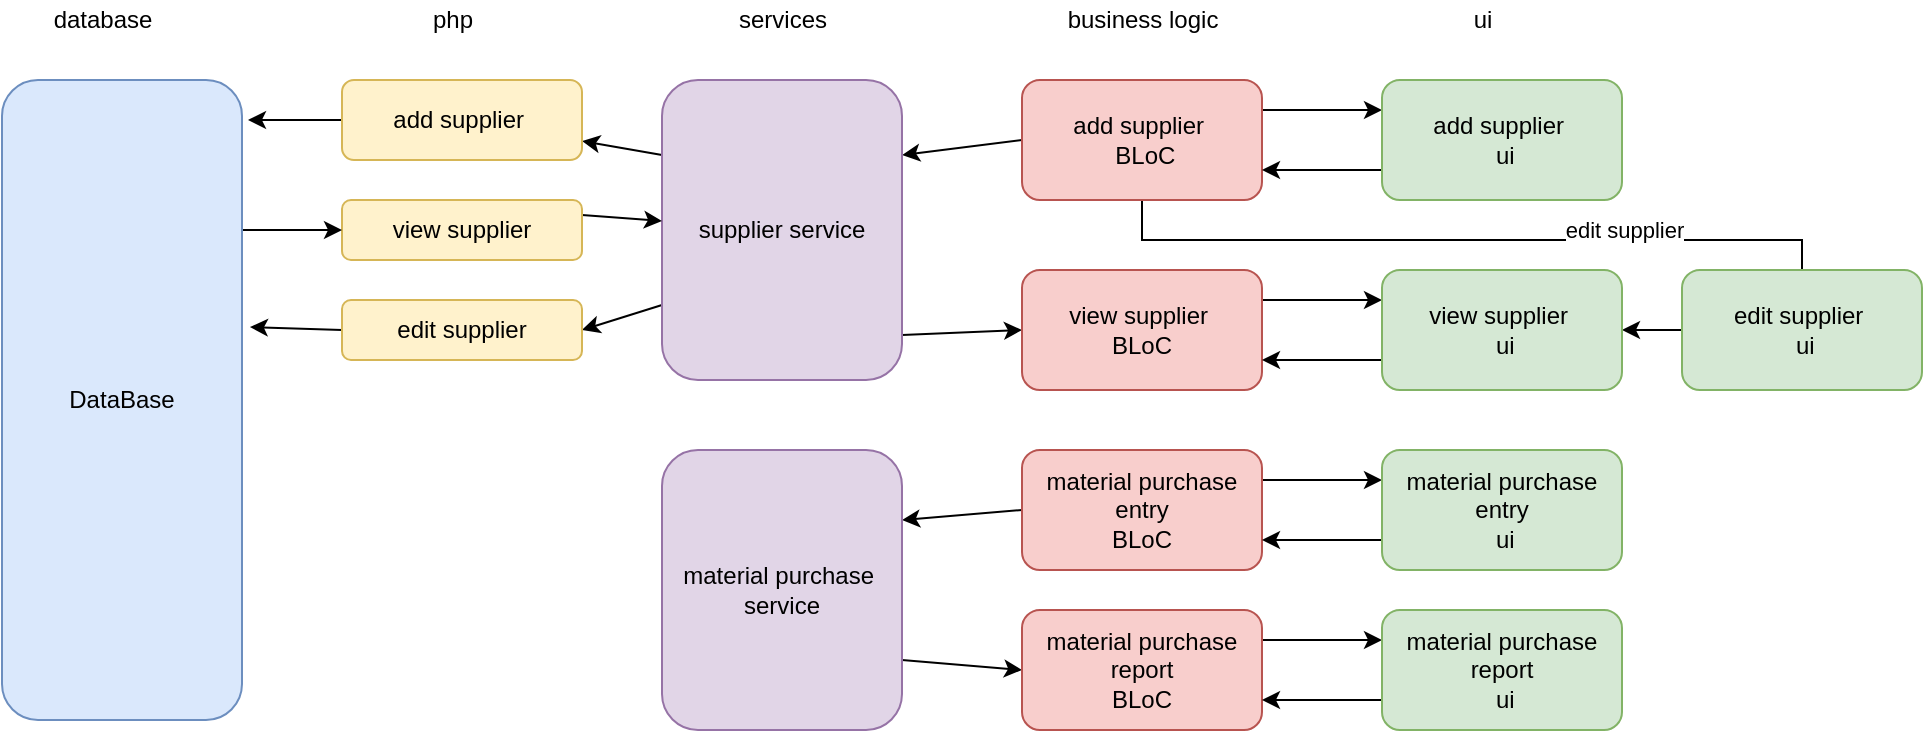 <mxfile version="13.6.2" type="device"><diagram id="eTsLAmRzgt0NEoUe1643" name="Page-1"><mxGraphModel dx="1038" dy="1747" grid="1" gridSize="10" guides="1" tooltips="1" connect="1" arrows="1" fold="1" page="1" pageScale="1" pageWidth="850" pageHeight="1100" math="0" shadow="0"><root><mxCell id="0"/><mxCell id="1" parent="0"/><mxCell id="3oENLIzxQkqziKvgjuxr-4" style="edgeStyle=orthogonalEdgeStyle;rounded=0;orthogonalLoop=1;jettySize=auto;html=1;exitX=1;exitY=0.25;exitDx=0;exitDy=0;entryX=0;entryY=0.25;entryDx=0;entryDy=0;" parent="1" source="3oENLIzxQkqziKvgjuxr-1" target="3oENLIzxQkqziKvgjuxr-3" edge="1"><mxGeometry relative="1" as="geometry"/></mxCell><mxCell id="2A0XWd3mvtC56edxJbaD-19" style="edgeStyle=none;rounded=0;orthogonalLoop=1;jettySize=auto;html=1;exitX=0;exitY=0.5;exitDx=0;exitDy=0;entryX=1;entryY=0.25;entryDx=0;entryDy=0;" parent="1" source="3oENLIzxQkqziKvgjuxr-1" target="3oENLIzxQkqziKvgjuxr-2" edge="1"><mxGeometry relative="1" as="geometry"/></mxCell><mxCell id="3oENLIzxQkqziKvgjuxr-1" value="material purchase entry&lt;br&gt;BLoC" style="rounded=1;whiteSpace=wrap;html=1;fillColor=#f8cecc;strokeColor=#b85450;" parent="1" vertex="1"><mxGeometry x="570" y="-695" width="120" height="60" as="geometry"/></mxCell><mxCell id="2A0XWd3mvtC56edxJbaD-18" style="edgeStyle=none;rounded=0;orthogonalLoop=1;jettySize=auto;html=1;exitX=1;exitY=0.75;exitDx=0;exitDy=0;entryX=0;entryY=0.5;entryDx=0;entryDy=0;" parent="1" source="3oENLIzxQkqziKvgjuxr-2" target="2A0XWd3mvtC56edxJbaD-3" edge="1"><mxGeometry relative="1" as="geometry"/></mxCell><mxCell id="3oENLIzxQkqziKvgjuxr-2" value="material purchase&amp;nbsp; service" style="rounded=1;whiteSpace=wrap;html=1;fillColor=#e1d5e7;strokeColor=#9673a6;" parent="1" vertex="1"><mxGeometry x="390" y="-695" width="120" height="140" as="geometry"/></mxCell><mxCell id="3oENLIzxQkqziKvgjuxr-5" style="edgeStyle=orthogonalEdgeStyle;rounded=0;orthogonalLoop=1;jettySize=auto;html=1;exitX=0;exitY=0.75;exitDx=0;exitDy=0;entryX=1;entryY=0.75;entryDx=0;entryDy=0;" parent="1" source="3oENLIzxQkqziKvgjuxr-3" target="3oENLIzxQkqziKvgjuxr-1" edge="1"><mxGeometry relative="1" as="geometry"/></mxCell><mxCell id="3oENLIzxQkqziKvgjuxr-3" value="material purchase entry&lt;br&gt;&amp;nbsp;ui" style="rounded=1;whiteSpace=wrap;html=1;fillColor=#d5e8d4;strokeColor=#82b366;" parent="1" vertex="1"><mxGeometry x="750" y="-695" width="120" height="60" as="geometry"/></mxCell><mxCell id="2A0XWd3mvtC56edxJbaD-1" style="edgeStyle=orthogonalEdgeStyle;rounded=0;orthogonalLoop=1;jettySize=auto;html=1;exitX=1;exitY=0.25;exitDx=0;exitDy=0;entryX=0;entryY=0.25;entryDx=0;entryDy=0;" parent="1" source="2A0XWd3mvtC56edxJbaD-3" target="2A0XWd3mvtC56edxJbaD-7" edge="1"><mxGeometry relative="1" as="geometry"/></mxCell><mxCell id="2A0XWd3mvtC56edxJbaD-3" value="material purchase report&lt;br&gt;BLoC" style="rounded=1;whiteSpace=wrap;html=1;fillColor=#f8cecc;strokeColor=#b85450;" parent="1" vertex="1"><mxGeometry x="570" y="-615" width="120" height="60" as="geometry"/></mxCell><mxCell id="2A0XWd3mvtC56edxJbaD-6" style="edgeStyle=orthogonalEdgeStyle;rounded=0;orthogonalLoop=1;jettySize=auto;html=1;exitX=0;exitY=0.75;exitDx=0;exitDy=0;entryX=1;entryY=0.75;entryDx=0;entryDy=0;" parent="1" source="2A0XWd3mvtC56edxJbaD-7" target="2A0XWd3mvtC56edxJbaD-3" edge="1"><mxGeometry relative="1" as="geometry"/></mxCell><mxCell id="2A0XWd3mvtC56edxJbaD-7" value="material purchase report&lt;br&gt;&amp;nbsp;ui" style="rounded=1;whiteSpace=wrap;html=1;fillColor=#d5e8d4;strokeColor=#82b366;" parent="1" vertex="1"><mxGeometry x="750" y="-615" width="120" height="60" as="geometry"/></mxCell><mxCell id="gmSCb5_B7mzOCYZyHjAd-1" style="edgeStyle=orthogonalEdgeStyle;rounded=0;orthogonalLoop=1;jettySize=auto;html=1;exitX=1;exitY=0.25;exitDx=0;exitDy=0;entryX=0;entryY=0.25;entryDx=0;entryDy=0;" parent="1" source="gmSCb5_B7mzOCYZyHjAd-3" target="gmSCb5_B7mzOCYZyHjAd-7" edge="1"><mxGeometry relative="1" as="geometry"/></mxCell><mxCell id="gmSCb5_B7mzOCYZyHjAd-2" style="edgeStyle=none;rounded=0;orthogonalLoop=1;jettySize=auto;html=1;exitX=0;exitY=0.5;exitDx=0;exitDy=0;entryX=1;entryY=0.25;entryDx=0;entryDy=0;" parent="1" source="gmSCb5_B7mzOCYZyHjAd-3" target="gmSCb5_B7mzOCYZyHjAd-5" edge="1"><mxGeometry relative="1" as="geometry"/></mxCell><mxCell id="lNK4uw95s2zBmtchaWa2-7" style="edgeStyle=orthogonalEdgeStyle;rounded=0;orthogonalLoop=1;jettySize=auto;html=1;exitX=0.5;exitY=1;exitDx=0;exitDy=0;" parent="1" source="gmSCb5_B7mzOCYZyHjAd-3" target="gmSCb5_B7mzOCYZyHjAd-11" edge="1"><mxGeometry relative="1" as="geometry"><mxPoint x="630" y="-805" as="sourcePoint"/><Array as="points"><mxPoint x="630" y="-800"/><mxPoint x="960" y="-800"/><mxPoint x="960" y="-755"/></Array></mxGeometry></mxCell><mxCell id="lNK4uw95s2zBmtchaWa2-10" value="edit supplier" style="edgeLabel;html=1;align=center;verticalAlign=middle;resizable=0;points=[];" parent="lNK4uw95s2zBmtchaWa2-7" vertex="1" connectable="0"><mxGeometry x="0.189" y="4" relative="1" as="geometry"><mxPoint x="-28" y="-1" as="offset"/></mxGeometry></mxCell><mxCell id="gmSCb5_B7mzOCYZyHjAd-3" value="add supplier&amp;nbsp;&lt;br&gt;&amp;nbsp;BLoC" style="rounded=1;whiteSpace=wrap;html=1;fillColor=#f8cecc;strokeColor=#b85450;" parent="1" vertex="1"><mxGeometry x="570" y="-880" width="120" height="60" as="geometry"/></mxCell><mxCell id="gmSCb5_B7mzOCYZyHjAd-4" style="edgeStyle=none;rounded=0;orthogonalLoop=1;jettySize=auto;html=1;exitX=1;exitY=0.75;exitDx=0;exitDy=0;entryX=0;entryY=0.5;entryDx=0;entryDy=0;" parent="1" target="gmSCb5_B7mzOCYZyHjAd-9" edge="1"><mxGeometry relative="1" as="geometry"><mxPoint x="510" y="-752.5" as="sourcePoint"/></mxGeometry></mxCell><mxCell id="VlveE6bHe9cT3H7D8Ziz-4" style="rounded=0;orthogonalLoop=1;jettySize=auto;html=1;exitX=0;exitY=0.25;exitDx=0;exitDy=0;" parent="1" source="gmSCb5_B7mzOCYZyHjAd-5" target="VlveE6bHe9cT3H7D8Ziz-1" edge="1"><mxGeometry relative="1" as="geometry"/></mxCell><mxCell id="lNK4uw95s2zBmtchaWa2-5" style="edgeStyle=none;rounded=0;orthogonalLoop=1;jettySize=auto;html=1;exitX=0;exitY=0.75;exitDx=0;exitDy=0;entryX=1;entryY=0.5;entryDx=0;entryDy=0;" parent="1" source="gmSCb5_B7mzOCYZyHjAd-5" target="lNK4uw95s2zBmtchaWa2-1" edge="1"><mxGeometry relative="1" as="geometry"/></mxCell><mxCell id="gmSCb5_B7mzOCYZyHjAd-5" value="supplier service" style="rounded=1;whiteSpace=wrap;html=1;fillColor=#e1d5e7;strokeColor=#9673a6;" parent="1" vertex="1"><mxGeometry x="390" y="-880" width="120" height="150" as="geometry"/></mxCell><mxCell id="lNK4uw95s2zBmtchaWa2-8" style="edgeStyle=orthogonalEdgeStyle;rounded=0;orthogonalLoop=1;jettySize=auto;html=1;exitX=0;exitY=0.75;exitDx=0;exitDy=0;entryX=1;entryY=0.75;entryDx=0;entryDy=0;" parent="1" source="gmSCb5_B7mzOCYZyHjAd-7" target="gmSCb5_B7mzOCYZyHjAd-3" edge="1"><mxGeometry relative="1" as="geometry"/></mxCell><mxCell id="gmSCb5_B7mzOCYZyHjAd-7" value="add supplier&amp;nbsp;&lt;br&gt;&amp;nbsp;ui" style="rounded=1;whiteSpace=wrap;html=1;fillColor=#d5e8d4;strokeColor=#82b366;" parent="1" vertex="1"><mxGeometry x="750" y="-880" width="120" height="60" as="geometry"/></mxCell><mxCell id="gmSCb5_B7mzOCYZyHjAd-8" style="edgeStyle=orthogonalEdgeStyle;rounded=0;orthogonalLoop=1;jettySize=auto;html=1;exitX=1;exitY=0.25;exitDx=0;exitDy=0;entryX=0;entryY=0.25;entryDx=0;entryDy=0;" parent="1" source="gmSCb5_B7mzOCYZyHjAd-9" target="gmSCb5_B7mzOCYZyHjAd-11" edge="1"><mxGeometry relative="1" as="geometry"/></mxCell><mxCell id="gmSCb5_B7mzOCYZyHjAd-9" value="view supplier&amp;nbsp;&lt;br&gt;BLoC" style="rounded=1;whiteSpace=wrap;html=1;fillColor=#f8cecc;strokeColor=#b85450;" parent="1" vertex="1"><mxGeometry x="570" y="-785" width="120" height="60" as="geometry"/></mxCell><mxCell id="gmSCb5_B7mzOCYZyHjAd-10" style="edgeStyle=orthogonalEdgeStyle;rounded=0;orthogonalLoop=1;jettySize=auto;html=1;exitX=0;exitY=0.75;exitDx=0;exitDy=0;entryX=1;entryY=0.75;entryDx=0;entryDy=0;" parent="1" source="gmSCb5_B7mzOCYZyHjAd-11" target="gmSCb5_B7mzOCYZyHjAd-9" edge="1"><mxGeometry relative="1" as="geometry"/></mxCell><mxCell id="gmSCb5_B7mzOCYZyHjAd-11" value="view supplier&amp;nbsp;&lt;br&gt;&amp;nbsp;ui" style="rounded=1;whiteSpace=wrap;html=1;fillColor=#d5e8d4;strokeColor=#82b366;" parent="1" vertex="1"><mxGeometry x="750" y="-785" width="120" height="60" as="geometry"/></mxCell><mxCell id="lNK4uw95s2zBmtchaWa2-3" style="rounded=0;orthogonalLoop=1;jettySize=auto;html=1;exitX=0;exitY=0.5;exitDx=0;exitDy=0;" parent="1" source="VlveE6bHe9cT3H7D8Ziz-1" edge="1"><mxGeometry relative="1" as="geometry"><mxPoint x="183" y="-860" as="targetPoint"/></mxGeometry></mxCell><mxCell id="VlveE6bHe9cT3H7D8Ziz-1" value="add supplier&amp;nbsp;" style="rounded=1;whiteSpace=wrap;html=1;fillColor=#fff2cc;strokeColor=#d6b656;" parent="1" vertex="1"><mxGeometry x="230" y="-880" width="120" height="40" as="geometry"/></mxCell><mxCell id="lNK4uw95s2zBmtchaWa2-11" style="rounded=0;orthogonalLoop=1;jettySize=auto;html=1;exitX=1;exitY=0.25;exitDx=0;exitDy=0;" parent="1" source="VlveE6bHe9cT3H7D8Ziz-2" target="gmSCb5_B7mzOCYZyHjAd-5" edge="1"><mxGeometry relative="1" as="geometry"/></mxCell><mxCell id="VlveE6bHe9cT3H7D8Ziz-2" value="view supplier" style="rounded=1;whiteSpace=wrap;html=1;fillColor=#fff2cc;strokeColor=#d6b656;" parent="1" vertex="1"><mxGeometry x="230" y="-820" width="120" height="30" as="geometry"/></mxCell><mxCell id="VlveE6bHe9cT3H7D8Ziz-7" style="edgeStyle=none;rounded=0;orthogonalLoop=1;jettySize=auto;html=1;entryX=0;entryY=0.5;entryDx=0;entryDy=0;" parent="1" target="VlveE6bHe9cT3H7D8Ziz-2" edge="1"><mxGeometry relative="1" as="geometry"><mxPoint x="180" y="-805" as="sourcePoint"/></mxGeometry></mxCell><mxCell id="VlveE6bHe9cT3H7D8Ziz-3" value="DataBase" style="rounded=1;whiteSpace=wrap;html=1;fillColor=#dae8fc;strokeColor=#6c8ebf;" parent="1" vertex="1"><mxGeometry x="60" y="-880" width="120" height="320" as="geometry"/></mxCell><mxCell id="VlveE6bHe9cT3H7D8Ziz-8" value="database" style="text;html=1;align=center;verticalAlign=middle;resizable=0;points=[];autosize=1;" parent="1" vertex="1"><mxGeometry x="75" y="-920" width="70" height="20" as="geometry"/></mxCell><mxCell id="VlveE6bHe9cT3H7D8Ziz-9" value="php" style="text;html=1;align=center;verticalAlign=middle;resizable=0;points=[];autosize=1;" parent="1" vertex="1"><mxGeometry x="265" y="-920" width="40" height="20" as="geometry"/></mxCell><mxCell id="VlveE6bHe9cT3H7D8Ziz-10" value="services" style="text;html=1;align=center;verticalAlign=middle;resizable=0;points=[];autosize=1;" parent="1" vertex="1"><mxGeometry x="420" y="-920" width="60" height="20" as="geometry"/></mxCell><mxCell id="VlveE6bHe9cT3H7D8Ziz-11" value="business logic" style="text;html=1;align=center;verticalAlign=middle;resizable=0;points=[];autosize=1;" parent="1" vertex="1"><mxGeometry x="585" y="-920" width="90" height="20" as="geometry"/></mxCell><mxCell id="VlveE6bHe9cT3H7D8Ziz-12" value="ui" style="text;html=1;align=center;verticalAlign=middle;resizable=0;points=[];autosize=1;" parent="1" vertex="1"><mxGeometry x="785" y="-920" width="30" height="20" as="geometry"/></mxCell><mxCell id="lNK4uw95s2zBmtchaWa2-4" style="edgeStyle=none;rounded=0;orthogonalLoop=1;jettySize=auto;html=1;exitX=0;exitY=0.5;exitDx=0;exitDy=0;entryX=1.033;entryY=0.386;entryDx=0;entryDy=0;entryPerimeter=0;" parent="1" source="lNK4uw95s2zBmtchaWa2-1" target="VlveE6bHe9cT3H7D8Ziz-3" edge="1"><mxGeometry relative="1" as="geometry"/></mxCell><mxCell id="lNK4uw95s2zBmtchaWa2-1" value="edit supplier" style="rounded=1;whiteSpace=wrap;html=1;fillColor=#fff2cc;strokeColor=#d6b656;" parent="1" vertex="1"><mxGeometry x="230" y="-770" width="120" height="30" as="geometry"/></mxCell><mxCell id="lNK4uw95s2zBmtchaWa2-9" value="edit supplier&amp;nbsp;&lt;br&gt;&amp;nbsp;ui" style="rounded=1;whiteSpace=wrap;html=1;fillColor=#d5e8d4;strokeColor=#82b366;" parent="1" vertex="1"><mxGeometry x="900" y="-785" width="120" height="60" as="geometry"/></mxCell></root></mxGraphModel></diagram></mxfile>